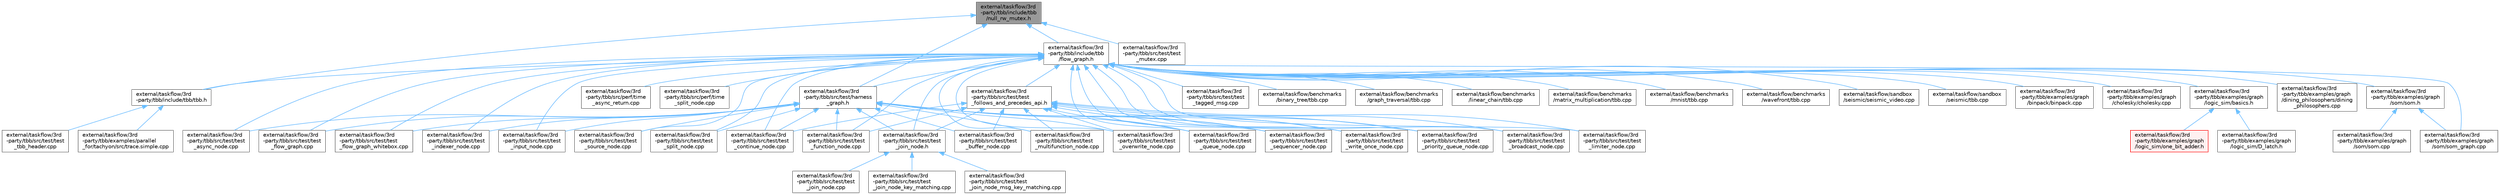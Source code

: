 digraph "external/taskflow/3rd-party/tbb/include/tbb/null_rw_mutex.h"
{
 // LATEX_PDF_SIZE
  bgcolor="transparent";
  edge [fontname=Helvetica,fontsize=10,labelfontname=Helvetica,labelfontsize=10];
  node [fontname=Helvetica,fontsize=10,shape=box,height=0.2,width=0.4];
  Node1 [id="Node000001",label="external/taskflow/3rd\l-party/tbb/include/tbb\l/null_rw_mutex.h",height=0.2,width=0.4,color="gray40", fillcolor="grey60", style="filled", fontcolor="black",tooltip=" "];
  Node1 -> Node2 [id="edge1_Node000001_Node000002",dir="back",color="steelblue1",style="solid",tooltip=" "];
  Node2 [id="Node000002",label="external/taskflow/3rd\l-party/tbb/include/tbb\l/flow_graph.h",height=0.2,width=0.4,color="grey40", fillcolor="white", style="filled",URL="$flow__graph_8h.html",tooltip="The graph related classes and functions"];
  Node2 -> Node3 [id="edge2_Node000002_Node000003",dir="back",color="steelblue1",style="solid",tooltip=" "];
  Node3 [id="Node000003",label="external/taskflow/3rd\l-party/tbb/examples/graph\l/binpack/binpack.cpp",height=0.2,width=0.4,color="grey40", fillcolor="white", style="filled",URL="$binpack_8cpp.html",tooltip=" "];
  Node2 -> Node4 [id="edge3_Node000002_Node000004",dir="back",color="steelblue1",style="solid",tooltip=" "];
  Node4 [id="Node000004",label="external/taskflow/3rd\l-party/tbb/examples/graph\l/cholesky/cholesky.cpp",height=0.2,width=0.4,color="grey40", fillcolor="white", style="filled",URL="$tbb_2examples_2graph_2cholesky_2cholesky_8cpp.html",tooltip=" "];
  Node2 -> Node5 [id="edge4_Node000002_Node000005",dir="back",color="steelblue1",style="solid",tooltip=" "];
  Node5 [id="Node000005",label="external/taskflow/3rd\l-party/tbb/examples/graph\l/dining_philosophers/dining\l_philosophers.cpp",height=0.2,width=0.4,color="grey40", fillcolor="white", style="filled",URL="$dining__philosophers_8cpp.html",tooltip=" "];
  Node2 -> Node6 [id="edge5_Node000002_Node000006",dir="back",color="steelblue1",style="solid",tooltip=" "];
  Node6 [id="Node000006",label="external/taskflow/3rd\l-party/tbb/examples/graph\l/logic_sim/basics.h",height=0.2,width=0.4,color="grey40", fillcolor="white", style="filled",URL="$basics_8h.html",tooltip=" "];
  Node6 -> Node7 [id="edge6_Node000006_Node000007",dir="back",color="steelblue1",style="solid",tooltip=" "];
  Node7 [id="Node000007",label="external/taskflow/3rd\l-party/tbb/examples/graph\l/logic_sim/D_latch.h",height=0.2,width=0.4,color="grey40", fillcolor="white", style="filled",URL="$_d__latch_8h.html",tooltip=" "];
  Node6 -> Node8 [id="edge7_Node000006_Node000008",dir="back",color="steelblue1",style="solid",tooltip=" "];
  Node8 [id="Node000008",label="external/taskflow/3rd\l-party/tbb/examples/graph\l/logic_sim/one_bit_adder.h",height=0.2,width=0.4,color="red", fillcolor="#FFF0F0", style="filled",URL="$one__bit__adder_8h.html",tooltip=" "];
  Node2 -> Node11 [id="edge8_Node000002_Node000011",dir="back",color="steelblue1",style="solid",tooltip=" "];
  Node11 [id="Node000011",label="external/taskflow/3rd\l-party/tbb/examples/graph\l/som/som.h",height=0.2,width=0.4,color="grey40", fillcolor="white", style="filled",URL="$som_8h.html",tooltip=" "];
  Node11 -> Node12 [id="edge9_Node000011_Node000012",dir="back",color="steelblue1",style="solid",tooltip=" "];
  Node12 [id="Node000012",label="external/taskflow/3rd\l-party/tbb/examples/graph\l/som/som.cpp",height=0.2,width=0.4,color="grey40", fillcolor="white", style="filled",URL="$som_8cpp.html",tooltip=" "];
  Node11 -> Node13 [id="edge10_Node000011_Node000013",dir="back",color="steelblue1",style="solid",tooltip=" "];
  Node13 [id="Node000013",label="external/taskflow/3rd\l-party/tbb/examples/graph\l/som/som_graph.cpp",height=0.2,width=0.4,color="grey40", fillcolor="white", style="filled",URL="$som__graph_8cpp.html",tooltip=" "];
  Node2 -> Node13 [id="edge11_Node000002_Node000013",dir="back",color="steelblue1",style="solid",tooltip=" "];
  Node2 -> Node14 [id="edge12_Node000002_Node000014",dir="back",color="steelblue1",style="solid",tooltip=" "];
  Node14 [id="Node000014",label="external/taskflow/3rd\l-party/tbb/include/tbb/tbb.h",height=0.2,width=0.4,color="grey40", fillcolor="white", style="filled",URL="$tbb_8h.html",tooltip=" "];
  Node14 -> Node15 [id="edge13_Node000014_Node000015",dir="back",color="steelblue1",style="solid",tooltip=" "];
  Node15 [id="Node000015",label="external/taskflow/3rd\l-party/tbb/examples/parallel\l_for/tachyon/src/trace.simple.cpp",height=0.2,width=0.4,color="grey40", fillcolor="white", style="filled",URL="$trace_8simple_8cpp.html",tooltip=" "];
  Node14 -> Node16 [id="edge14_Node000014_Node000016",dir="back",color="steelblue1",style="solid",tooltip=" "];
  Node16 [id="Node000016",label="external/taskflow/3rd\l-party/tbb/src/test/test\l_tbb_header.cpp",height=0.2,width=0.4,color="grey40", fillcolor="white", style="filled",URL="$test__tbb__header_8cpp.html",tooltip=" "];
  Node2 -> Node17 [id="edge15_Node000002_Node000017",dir="back",color="steelblue1",style="solid",tooltip=" "];
  Node17 [id="Node000017",label="external/taskflow/3rd\l-party/tbb/src/perf/time\l_async_return.cpp",height=0.2,width=0.4,color="grey40", fillcolor="white", style="filled",URL="$time__async__return_8cpp.html",tooltip=" "];
  Node2 -> Node18 [id="edge16_Node000002_Node000018",dir="back",color="steelblue1",style="solid",tooltip=" "];
  Node18 [id="Node000018",label="external/taskflow/3rd\l-party/tbb/src/perf/time\l_split_node.cpp",height=0.2,width=0.4,color="grey40", fillcolor="white", style="filled",URL="$time__split__node_8cpp.html",tooltip=" "];
  Node2 -> Node19 [id="edge17_Node000002_Node000019",dir="back",color="steelblue1",style="solid",tooltip=" "];
  Node19 [id="Node000019",label="external/taskflow/3rd\l-party/tbb/src/test/harness\l_graph.h",height=0.2,width=0.4,color="grey40", fillcolor="white", style="filled",URL="$harness__graph_8h.html",tooltip=" "];
  Node19 -> Node20 [id="edge18_Node000019_Node000020",dir="back",color="steelblue1",style="solid",tooltip=" "];
  Node20 [id="Node000020",label="external/taskflow/3rd\l-party/tbb/src/test/test\l_async_node.cpp",height=0.2,width=0.4,color="grey40", fillcolor="white", style="filled",URL="$test__async__node_8cpp.html",tooltip=" "];
  Node19 -> Node21 [id="edge19_Node000019_Node000021",dir="back",color="steelblue1",style="solid",tooltip=" "];
  Node21 [id="Node000021",label="external/taskflow/3rd\l-party/tbb/src/test/test\l_buffer_node.cpp",height=0.2,width=0.4,color="grey40", fillcolor="white", style="filled",URL="$test__buffer__node_8cpp.html",tooltip=" "];
  Node19 -> Node22 [id="edge20_Node000019_Node000022",dir="back",color="steelblue1",style="solid",tooltip=" "];
  Node22 [id="Node000022",label="external/taskflow/3rd\l-party/tbb/src/test/test\l_continue_node.cpp",height=0.2,width=0.4,color="grey40", fillcolor="white", style="filled",URL="$test__continue__node_8cpp.html",tooltip=" "];
  Node19 -> Node23 [id="edge21_Node000019_Node000023",dir="back",color="steelblue1",style="solid",tooltip=" "];
  Node23 [id="Node000023",label="external/taskflow/3rd\l-party/tbb/src/test/test\l_flow_graph.cpp",height=0.2,width=0.4,color="grey40", fillcolor="white", style="filled",URL="$test__flow__graph_8cpp.html",tooltip=" "];
  Node19 -> Node24 [id="edge22_Node000019_Node000024",dir="back",color="steelblue1",style="solid",tooltip=" "];
  Node24 [id="Node000024",label="external/taskflow/3rd\l-party/tbb/src/test/test\l_flow_graph_whitebox.cpp",height=0.2,width=0.4,color="grey40", fillcolor="white", style="filled",URL="$test__flow__graph__whitebox_8cpp.html",tooltip=" "];
  Node19 -> Node25 [id="edge23_Node000019_Node000025",dir="back",color="steelblue1",style="solid",tooltip=" "];
  Node25 [id="Node000025",label="external/taskflow/3rd\l-party/tbb/src/test/test\l_function_node.cpp",height=0.2,width=0.4,color="grey40", fillcolor="white", style="filled",URL="$test__function__node_8cpp.html",tooltip=" "];
  Node19 -> Node26 [id="edge24_Node000019_Node000026",dir="back",color="steelblue1",style="solid",tooltip=" "];
  Node26 [id="Node000026",label="external/taskflow/3rd\l-party/tbb/src/test/test\l_indexer_node.cpp",height=0.2,width=0.4,color="grey40", fillcolor="white", style="filled",URL="$test__indexer__node_8cpp.html",tooltip=" "];
  Node19 -> Node27 [id="edge25_Node000019_Node000027",dir="back",color="steelblue1",style="solid",tooltip=" "];
  Node27 [id="Node000027",label="external/taskflow/3rd\l-party/tbb/src/test/test\l_input_node.cpp",height=0.2,width=0.4,color="grey40", fillcolor="white", style="filled",URL="$test__input__node_8cpp.html",tooltip=" "];
  Node19 -> Node28 [id="edge26_Node000019_Node000028",dir="back",color="steelblue1",style="solid",tooltip=" "];
  Node28 [id="Node000028",label="external/taskflow/3rd\l-party/tbb/src/test/test\l_join_node.h",height=0.2,width=0.4,color="grey40", fillcolor="white", style="filled",URL="$test__join__node_8h.html",tooltip=" "];
  Node28 -> Node29 [id="edge27_Node000028_Node000029",dir="back",color="steelblue1",style="solid",tooltip=" "];
  Node29 [id="Node000029",label="external/taskflow/3rd\l-party/tbb/src/test/test\l_join_node.cpp",height=0.2,width=0.4,color="grey40", fillcolor="white", style="filled",URL="$test__join__node_8cpp.html",tooltip=" "];
  Node28 -> Node30 [id="edge28_Node000028_Node000030",dir="back",color="steelblue1",style="solid",tooltip=" "];
  Node30 [id="Node000030",label="external/taskflow/3rd\l-party/tbb/src/test/test\l_join_node_key_matching.cpp",height=0.2,width=0.4,color="grey40", fillcolor="white", style="filled",URL="$test__join__node__key__matching_8cpp.html",tooltip=" "];
  Node28 -> Node31 [id="edge29_Node000028_Node000031",dir="back",color="steelblue1",style="solid",tooltip=" "];
  Node31 [id="Node000031",label="external/taskflow/3rd\l-party/tbb/src/test/test\l_join_node_msg_key_matching.cpp",height=0.2,width=0.4,color="grey40", fillcolor="white", style="filled",URL="$test__join__node__msg__key__matching_8cpp.html",tooltip=" "];
  Node19 -> Node32 [id="edge30_Node000019_Node000032",dir="back",color="steelblue1",style="solid",tooltip=" "];
  Node32 [id="Node000032",label="external/taskflow/3rd\l-party/tbb/src/test/test\l_multifunction_node.cpp",height=0.2,width=0.4,color="grey40", fillcolor="white", style="filled",URL="$test__multifunction__node_8cpp.html",tooltip=" "];
  Node19 -> Node33 [id="edge31_Node000019_Node000033",dir="back",color="steelblue1",style="solid",tooltip=" "];
  Node33 [id="Node000033",label="external/taskflow/3rd\l-party/tbb/src/test/test\l_overwrite_node.cpp",height=0.2,width=0.4,color="grey40", fillcolor="white", style="filled",URL="$test__overwrite__node_8cpp.html",tooltip=" "];
  Node19 -> Node34 [id="edge32_Node000019_Node000034",dir="back",color="steelblue1",style="solid",tooltip=" "];
  Node34 [id="Node000034",label="external/taskflow/3rd\l-party/tbb/src/test/test\l_priority_queue_node.cpp",height=0.2,width=0.4,color="grey40", fillcolor="white", style="filled",URL="$test__priority__queue__node_8cpp.html",tooltip=" "];
  Node19 -> Node35 [id="edge33_Node000019_Node000035",dir="back",color="steelblue1",style="solid",tooltip=" "];
  Node35 [id="Node000035",label="external/taskflow/3rd\l-party/tbb/src/test/test\l_queue_node.cpp",height=0.2,width=0.4,color="grey40", fillcolor="white", style="filled",URL="$test__queue__node_8cpp.html",tooltip=" "];
  Node19 -> Node36 [id="edge34_Node000019_Node000036",dir="back",color="steelblue1",style="solid",tooltip=" "];
  Node36 [id="Node000036",label="external/taskflow/3rd\l-party/tbb/src/test/test\l_sequencer_node.cpp",height=0.2,width=0.4,color="grey40", fillcolor="white", style="filled",URL="$test__sequencer__node_8cpp.html",tooltip=" "];
  Node19 -> Node37 [id="edge35_Node000019_Node000037",dir="back",color="steelblue1",style="solid",tooltip=" "];
  Node37 [id="Node000037",label="external/taskflow/3rd\l-party/tbb/src/test/test\l_source_node.cpp",height=0.2,width=0.4,color="grey40", fillcolor="white", style="filled",URL="$test__source__node_8cpp.html",tooltip=" "];
  Node19 -> Node38 [id="edge36_Node000019_Node000038",dir="back",color="steelblue1",style="solid",tooltip=" "];
  Node38 [id="Node000038",label="external/taskflow/3rd\l-party/tbb/src/test/test\l_split_node.cpp",height=0.2,width=0.4,color="grey40", fillcolor="white", style="filled",URL="$test__split__node_8cpp.html",tooltip=" "];
  Node19 -> Node39 [id="edge37_Node000019_Node000039",dir="back",color="steelblue1",style="solid",tooltip=" "];
  Node39 [id="Node000039",label="external/taskflow/3rd\l-party/tbb/src/test/test\l_write_once_node.cpp",height=0.2,width=0.4,color="grey40", fillcolor="white", style="filled",URL="$test__write__once__node_8cpp.html",tooltip=" "];
  Node2 -> Node20 [id="edge38_Node000002_Node000020",dir="back",color="steelblue1",style="solid",tooltip=" "];
  Node2 -> Node40 [id="edge39_Node000002_Node000040",dir="back",color="steelblue1",style="solid",tooltip=" "];
  Node40 [id="Node000040",label="external/taskflow/3rd\l-party/tbb/src/test/test\l_broadcast_node.cpp",height=0.2,width=0.4,color="grey40", fillcolor="white", style="filled",URL="$test__broadcast__node_8cpp.html",tooltip=" "];
  Node2 -> Node22 [id="edge40_Node000002_Node000022",dir="back",color="steelblue1",style="solid",tooltip=" "];
  Node2 -> Node23 [id="edge41_Node000002_Node000023",dir="back",color="steelblue1",style="solid",tooltip=" "];
  Node2 -> Node24 [id="edge42_Node000002_Node000024",dir="back",color="steelblue1",style="solid",tooltip=" "];
  Node2 -> Node41 [id="edge43_Node000002_Node000041",dir="back",color="steelblue1",style="solid",tooltip=" "];
  Node41 [id="Node000041",label="external/taskflow/3rd\l-party/tbb/src/test/test\l_follows_and_precedes_api.h",height=0.2,width=0.4,color="grey40", fillcolor="white", style="filled",URL="$test__follows__and__precedes__api_8h.html",tooltip=" "];
  Node41 -> Node40 [id="edge44_Node000041_Node000040",dir="back",color="steelblue1",style="solid",tooltip=" "];
  Node41 -> Node21 [id="edge45_Node000041_Node000021",dir="back",color="steelblue1",style="solid",tooltip=" "];
  Node41 -> Node22 [id="edge46_Node000041_Node000022",dir="back",color="steelblue1",style="solid",tooltip=" "];
  Node41 -> Node25 [id="edge47_Node000041_Node000025",dir="back",color="steelblue1",style="solid",tooltip=" "];
  Node41 -> Node28 [id="edge48_Node000041_Node000028",dir="back",color="steelblue1",style="solid",tooltip=" "];
  Node41 -> Node42 [id="edge49_Node000041_Node000042",dir="back",color="steelblue1",style="solid",tooltip=" "];
  Node42 [id="Node000042",label="external/taskflow/3rd\l-party/tbb/src/test/test\l_limiter_node.cpp",height=0.2,width=0.4,color="grey40", fillcolor="white", style="filled",URL="$test__limiter__node_8cpp.html",tooltip=" "];
  Node41 -> Node32 [id="edge50_Node000041_Node000032",dir="back",color="steelblue1",style="solid",tooltip=" "];
  Node41 -> Node33 [id="edge51_Node000041_Node000033",dir="back",color="steelblue1",style="solid",tooltip=" "];
  Node41 -> Node34 [id="edge52_Node000041_Node000034",dir="back",color="steelblue1",style="solid",tooltip=" "];
  Node41 -> Node35 [id="edge53_Node000041_Node000035",dir="back",color="steelblue1",style="solid",tooltip=" "];
  Node41 -> Node36 [id="edge54_Node000041_Node000036",dir="back",color="steelblue1",style="solid",tooltip=" "];
  Node41 -> Node39 [id="edge55_Node000041_Node000039",dir="back",color="steelblue1",style="solid",tooltip=" "];
  Node2 -> Node25 [id="edge56_Node000002_Node000025",dir="back",color="steelblue1",style="solid",tooltip=" "];
  Node2 -> Node26 [id="edge57_Node000002_Node000026",dir="back",color="steelblue1",style="solid",tooltip=" "];
  Node2 -> Node27 [id="edge58_Node000002_Node000027",dir="back",color="steelblue1",style="solid",tooltip=" "];
  Node2 -> Node28 [id="edge59_Node000002_Node000028",dir="back",color="steelblue1",style="solid",tooltip=" "];
  Node2 -> Node42 [id="edge60_Node000002_Node000042",dir="back",color="steelblue1",style="solid",tooltip=" "];
  Node2 -> Node32 [id="edge61_Node000002_Node000032",dir="back",color="steelblue1",style="solid",tooltip=" "];
  Node2 -> Node33 [id="edge62_Node000002_Node000033",dir="back",color="steelblue1",style="solid",tooltip=" "];
  Node2 -> Node34 [id="edge63_Node000002_Node000034",dir="back",color="steelblue1",style="solid",tooltip=" "];
  Node2 -> Node35 [id="edge64_Node000002_Node000035",dir="back",color="steelblue1",style="solid",tooltip=" "];
  Node2 -> Node36 [id="edge65_Node000002_Node000036",dir="back",color="steelblue1",style="solid",tooltip=" "];
  Node2 -> Node37 [id="edge66_Node000002_Node000037",dir="back",color="steelblue1",style="solid",tooltip=" "];
  Node2 -> Node38 [id="edge67_Node000002_Node000038",dir="back",color="steelblue1",style="solid",tooltip=" "];
  Node2 -> Node43 [id="edge68_Node000002_Node000043",dir="back",color="steelblue1",style="solid",tooltip=" "];
  Node43 [id="Node000043",label="external/taskflow/3rd\l-party/tbb/src/test/test\l_tagged_msg.cpp",height=0.2,width=0.4,color="grey40", fillcolor="white", style="filled",URL="$test__tagged__msg_8cpp.html",tooltip=" "];
  Node2 -> Node39 [id="edge69_Node000002_Node000039",dir="back",color="steelblue1",style="solid",tooltip=" "];
  Node2 -> Node44 [id="edge70_Node000002_Node000044",dir="back",color="steelblue1",style="solid",tooltip=" "];
  Node44 [id="Node000044",label="external/taskflow/benchmarks\l/binary_tree/tbb.cpp",height=0.2,width=0.4,color="grey40", fillcolor="white", style="filled",URL="$benchmarks_2binary__tree_2tbb_8cpp.html",tooltip=" "];
  Node2 -> Node45 [id="edge71_Node000002_Node000045",dir="back",color="steelblue1",style="solid",tooltip=" "];
  Node45 [id="Node000045",label="external/taskflow/benchmarks\l/graph_traversal/tbb.cpp",height=0.2,width=0.4,color="grey40", fillcolor="white", style="filled",URL="$benchmarks_2graph__traversal_2tbb_8cpp.html",tooltip=" "];
  Node2 -> Node46 [id="edge72_Node000002_Node000046",dir="back",color="steelblue1",style="solid",tooltip=" "];
  Node46 [id="Node000046",label="external/taskflow/benchmarks\l/linear_chain/tbb.cpp",height=0.2,width=0.4,color="grey40", fillcolor="white", style="filled",URL="$benchmarks_2linear__chain_2tbb_8cpp.html",tooltip=" "];
  Node2 -> Node47 [id="edge73_Node000002_Node000047",dir="back",color="steelblue1",style="solid",tooltip=" "];
  Node47 [id="Node000047",label="external/taskflow/benchmarks\l/matrix_multiplication/tbb.cpp",height=0.2,width=0.4,color="grey40", fillcolor="white", style="filled",URL="$benchmarks_2matrix__multiplication_2tbb_8cpp.html",tooltip=" "];
  Node2 -> Node48 [id="edge74_Node000002_Node000048",dir="back",color="steelblue1",style="solid",tooltip=" "];
  Node48 [id="Node000048",label="external/taskflow/benchmarks\l/mnist/tbb.cpp",height=0.2,width=0.4,color="grey40", fillcolor="white", style="filled",URL="$benchmarks_2mnist_2tbb_8cpp.html",tooltip=" "];
  Node2 -> Node49 [id="edge75_Node000002_Node000049",dir="back",color="steelblue1",style="solid",tooltip=" "];
  Node49 [id="Node000049",label="external/taskflow/benchmarks\l/wavefront/tbb.cpp",height=0.2,width=0.4,color="grey40", fillcolor="white", style="filled",URL="$benchmarks_2wavefront_2tbb_8cpp.html",tooltip=" "];
  Node2 -> Node50 [id="edge76_Node000002_Node000050",dir="back",color="steelblue1",style="solid",tooltip=" "];
  Node50 [id="Node000050",label="external/taskflow/sandbox\l/seismic/seismic_video.cpp",height=0.2,width=0.4,color="grey40", fillcolor="white", style="filled",URL="$sandbox_2seismic_2seismic__video_8cpp.html",tooltip=" "];
  Node2 -> Node51 [id="edge77_Node000002_Node000051",dir="back",color="steelblue1",style="solid",tooltip=" "];
  Node51 [id="Node000051",label="external/taskflow/sandbox\l/seismic/tbb.cpp",height=0.2,width=0.4,color="grey40", fillcolor="white", style="filled",URL="$sandbox_2seismic_2tbb_8cpp.html",tooltip=" "];
  Node1 -> Node14 [id="edge78_Node000001_Node000014",dir="back",color="steelblue1",style="solid",tooltip=" "];
  Node1 -> Node19 [id="edge79_Node000001_Node000019",dir="back",color="steelblue1",style="solid",tooltip=" "];
  Node1 -> Node52 [id="edge80_Node000001_Node000052",dir="back",color="steelblue1",style="solid",tooltip=" "];
  Node52 [id="Node000052",label="external/taskflow/3rd\l-party/tbb/src/test/test\l_mutex.cpp",height=0.2,width=0.4,color="grey40", fillcolor="white", style="filled",URL="$test__mutex_8cpp.html",tooltip=" "];
}
